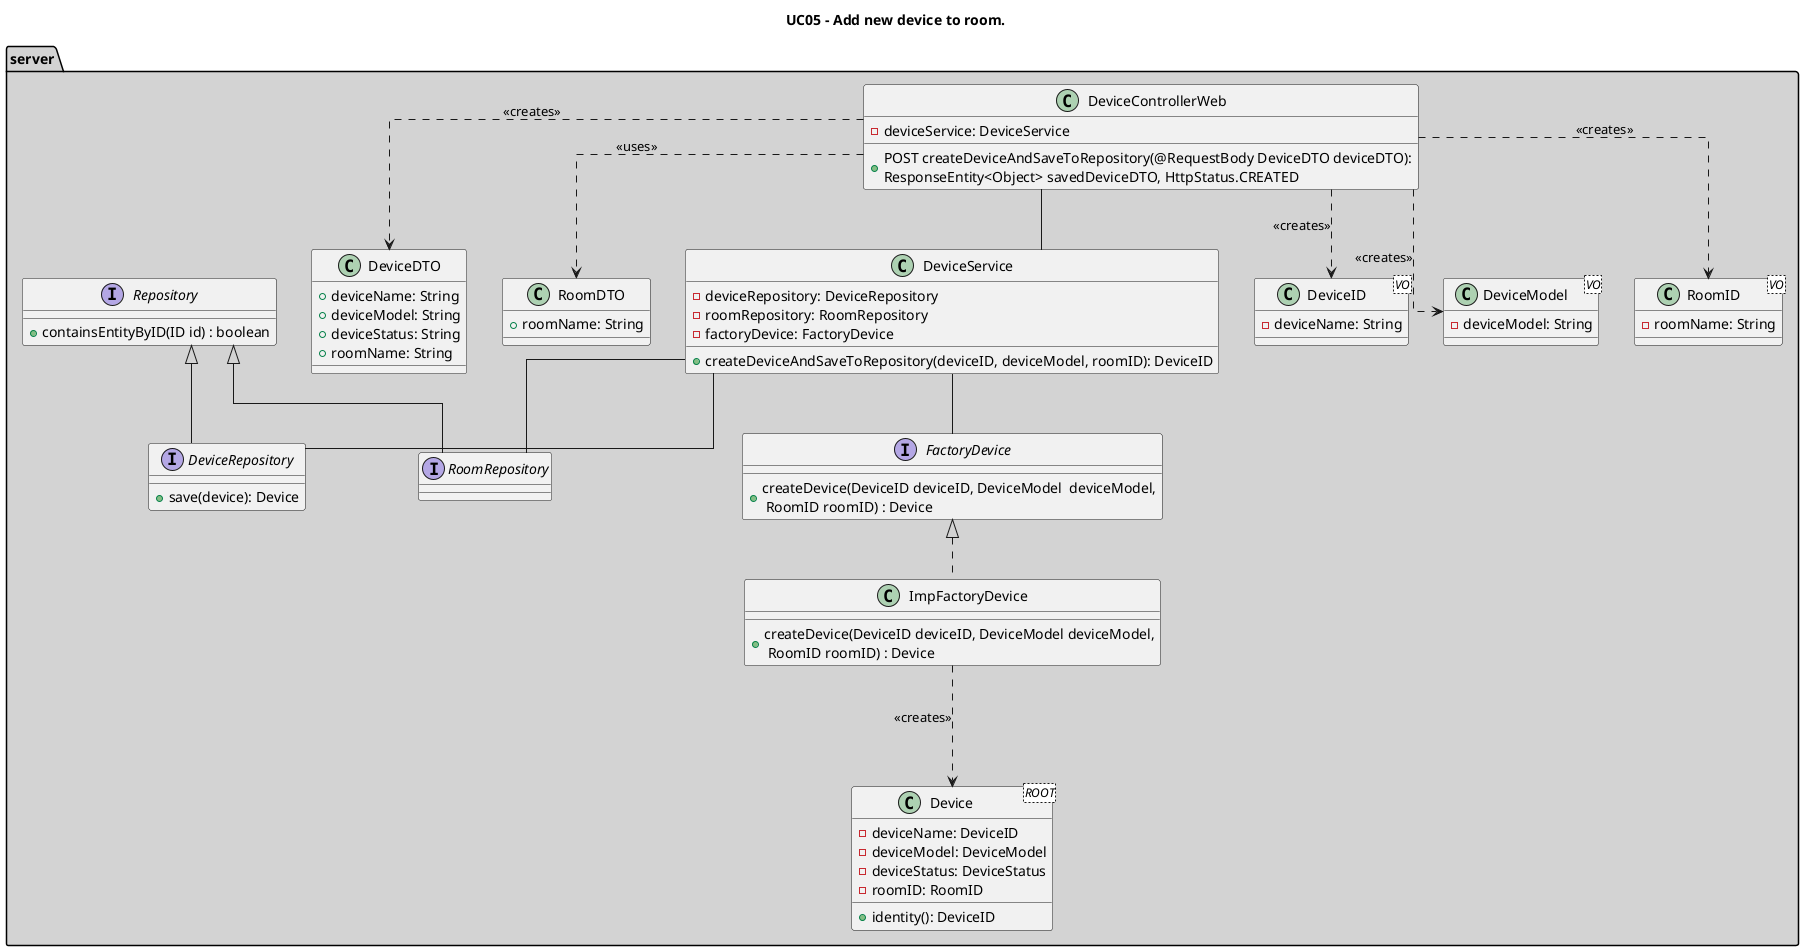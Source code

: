@startuml

skinparam linetype ortho
title UC05 - Add new device to room.

package server #LightGray {
class DeviceControllerWeb {
-deviceService: DeviceService
+POST createDeviceAndSaveToRepository(@RequestBody DeviceDTO deviceDTO):\nResponseEntity<Object> savedDeviceDTO, HttpStatus.CREATED
}

class DeviceService {
-deviceRepository: DeviceRepository
-roomRepository: RoomRepository
-factoryDevice: FactoryDevice
+createDeviceAndSaveToRepository(deviceID, deviceModel, roomID): DeviceID
}

interface Repository {
+containsEntityByID(ID id) : boolean
}

interface DeviceRepository extends Repository{
+save(device): Device
}

interface RoomRepository extends Repository {
}

interface FactoryDevice {
   +createDevice(DeviceID deviceID, DeviceModel  deviceModel,\n RoomID roomID) : Device
}

class ImpFactoryDevice implements FactoryDevice {
    +createDevice(DeviceID deviceID, DeviceModel deviceModel,\n RoomID roomID) : Device

}

class DeviceID <VO> {
-deviceName: String
}

class DeviceModel <VO> {
-deviceModel: String
}

class RoomID <VO> {
-roomName: String
}

class DeviceDTO {
+deviceName: String
+deviceModel: String
+deviceStatus: String
+roomName: String
}

class RoomDTO {
+roomName: String
}

class Device <ROOT> {
-deviceName: DeviceID
-deviceModel: DeviceModel
-deviceStatus: DeviceStatus
-roomID: RoomID
+identity(): DeviceID
}
}

DeviceControllerWeb ..> DeviceID: <<creates>>
DeviceControllerWeb ..> DeviceModel: <<creates>>
DeviceControllerWeb ..> RoomID: <<creates>>
DeviceControllerWeb ..> DeviceDTO: <<creates>>
DeviceControllerWeb ..> RoomDTO: <<uses>>
DeviceControllerWeb -- DeviceService

DeviceService -- DeviceRepository
DeviceService -- RoomRepository
DeviceService -- FactoryDevice
ImpFactoryDevice ...> Device: <<creates>>

@enduml